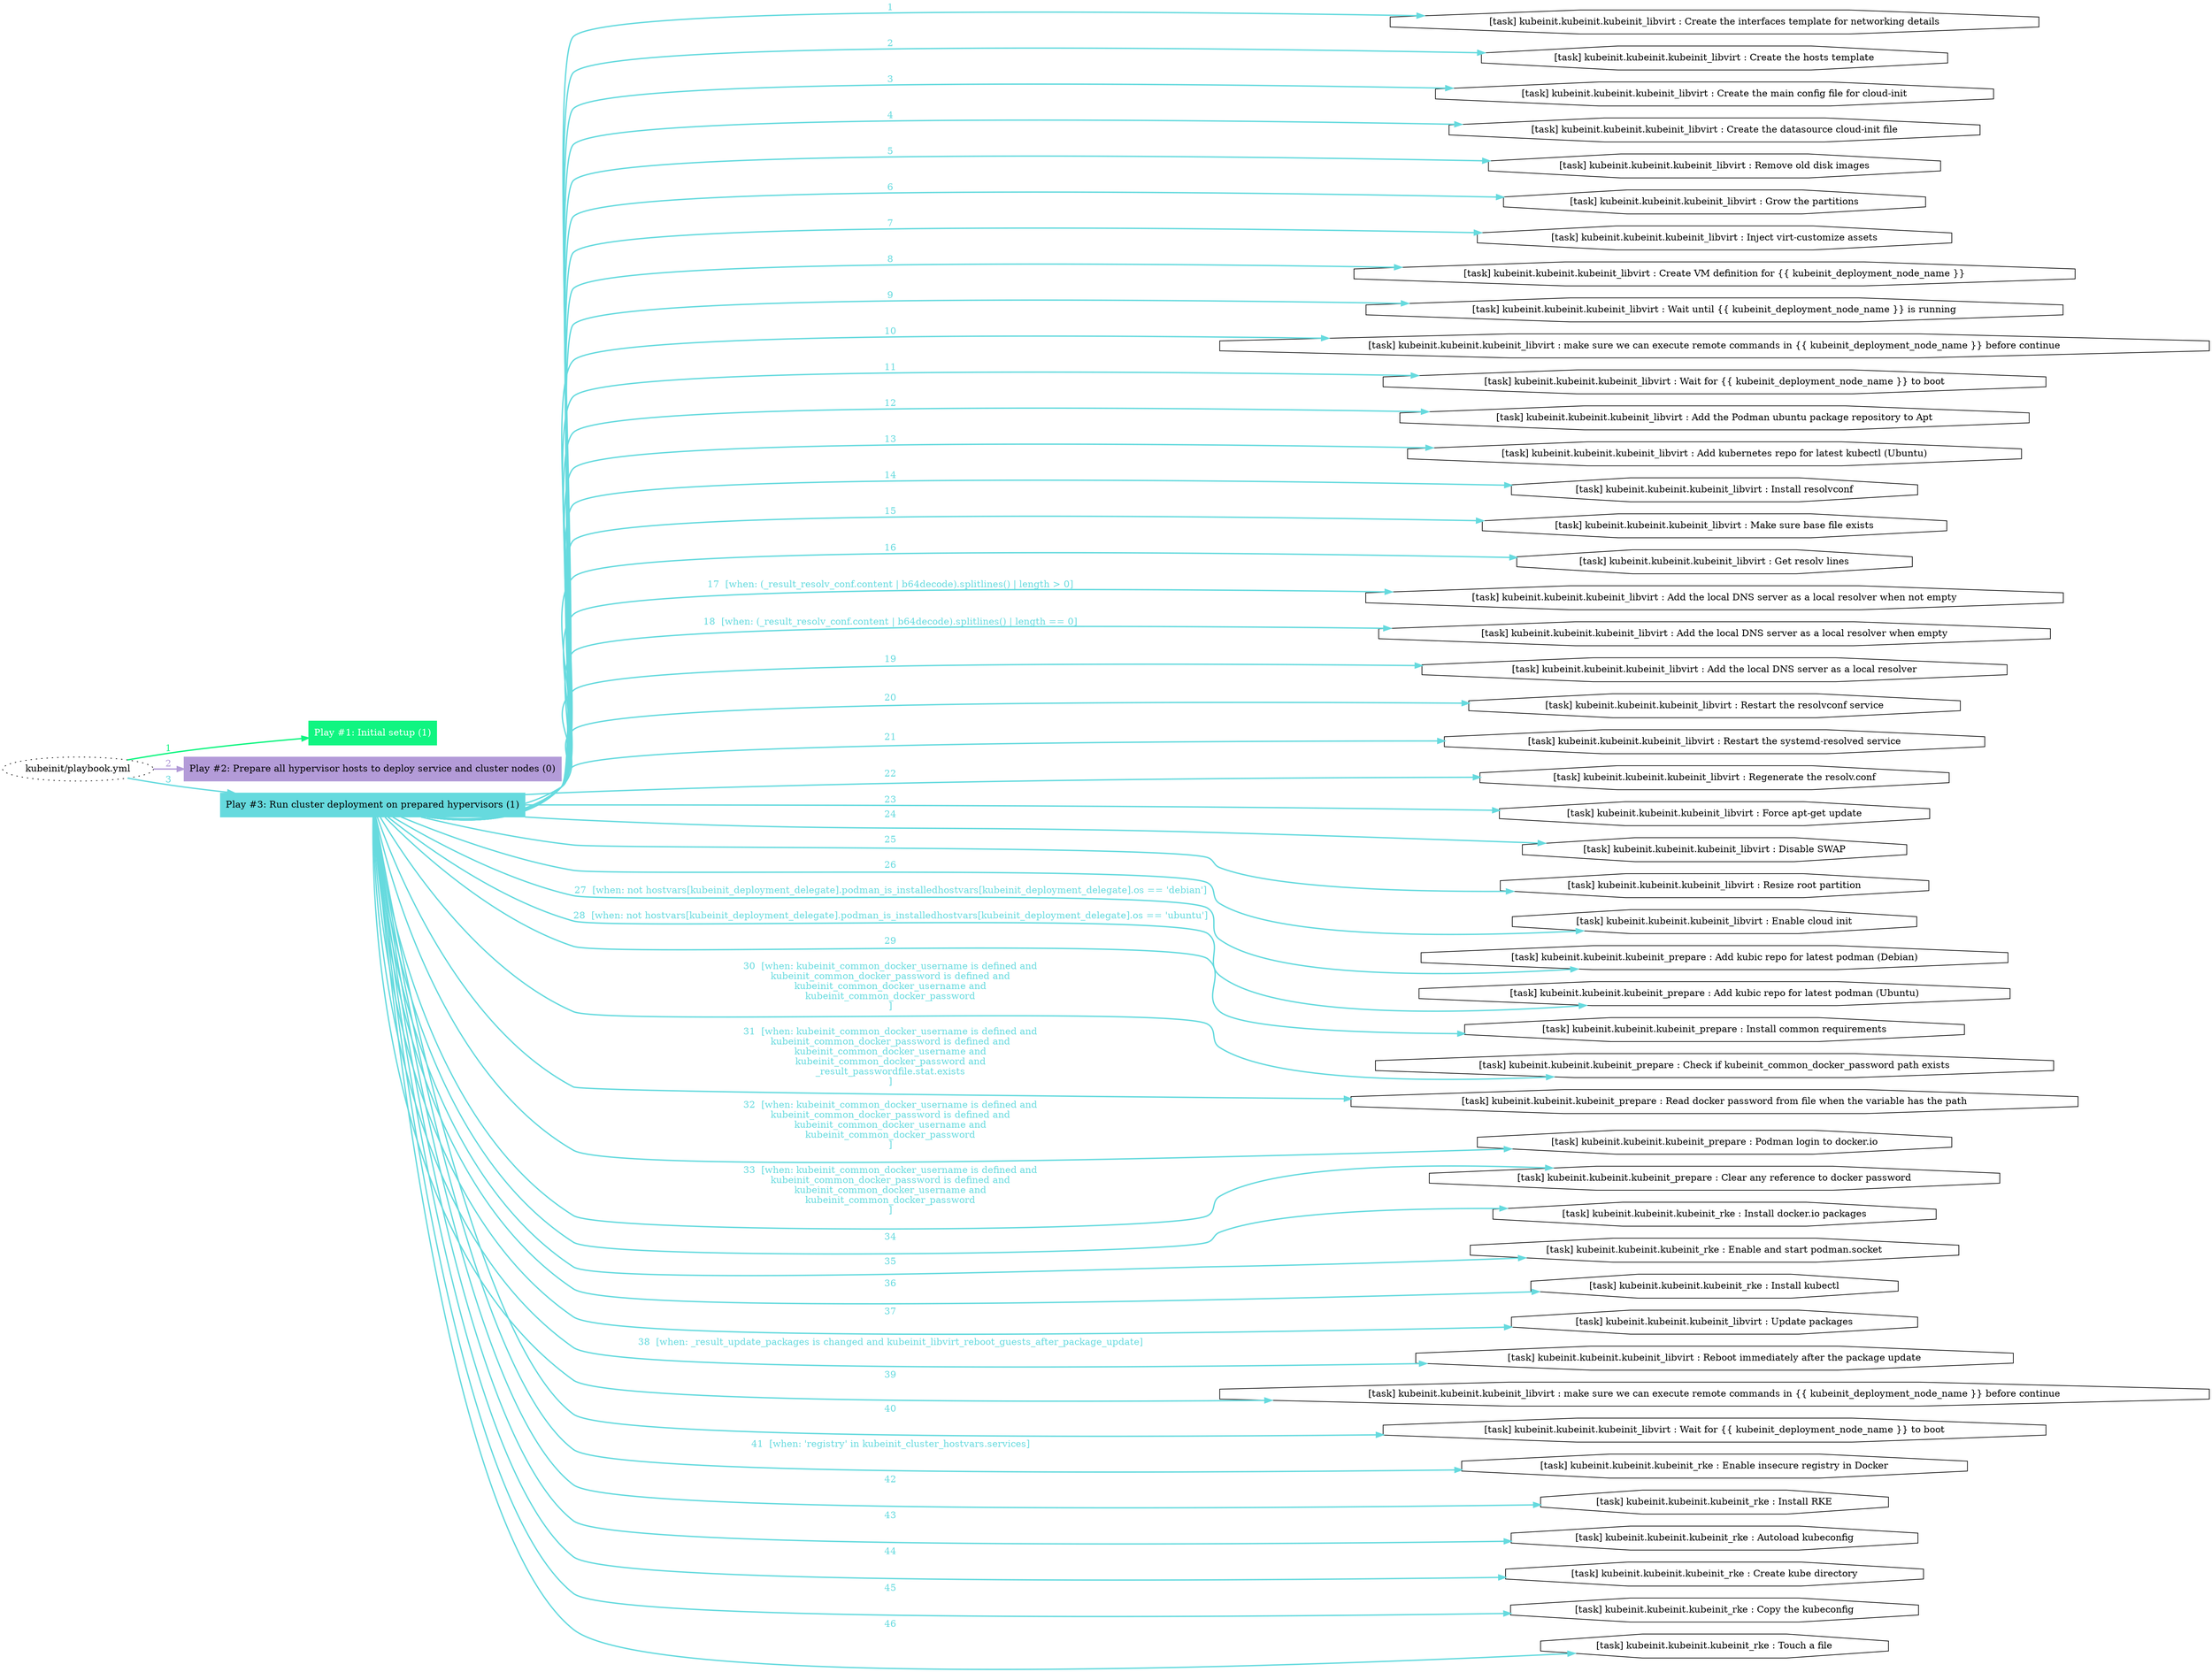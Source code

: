 digraph "kubeinit/playbook.yml "{
	graph [concentrate=true ordering=in rankdir=LR ratio=fill]
	edge [esep=5 sep=10]
	"kubeinit/playbook.yml" [id=root_node style=dotted]
	subgraph "Play #1: Initial setup (1) "{
		"Play #1: Initial setup (1)" [color="#10f581" fontcolor="#ffffff" id="play_9c6efe82-c031-4bad-a8a7-68c1a5b40801" shape=box style=filled tooltip=localhost]
		"kubeinit/playbook.yml" -> "Play #1: Initial setup (1)" [label=1 color="#10f581" fontcolor="#10f581" id="edge_b7a277bb-59fa-42ab-970e-375e03dc6de6" style=bold]
	}
	subgraph "Play #2: Prepare all hypervisor hosts to deploy service and cluster nodes (0) "{
		"Play #2: Prepare all hypervisor hosts to deploy service and cluster nodes (0)" [color="#b39bd8" fontcolor="#000000" id="play_60c61f41-f761-471c-a2e9-2086e8cf6074" shape=box style=filled tooltip=""]
		"kubeinit/playbook.yml" -> "Play #2: Prepare all hypervisor hosts to deploy service and cluster nodes (0)" [label=2 color="#b39bd8" fontcolor="#b39bd8" id="edge_e0eefa1f-c045-49a3-9ff0-ef277de2d8d4" style=bold]
	}
	subgraph "Play #3: Run cluster deployment on prepared hypervisors (1) "{
		"Play #3: Run cluster deployment on prepared hypervisors (1)" [color="#66dade" fontcolor="#000000" id="play_7db3a91e-e2d4-4949-a597-4eaca8ed5a68" shape=box style=filled tooltip=localhost]
		"kubeinit/playbook.yml" -> "Play #3: Run cluster deployment on prepared hypervisors (1)" [label=3 color="#66dade" fontcolor="#66dade" id="edge_1c03d830-e36b-4144-8e20-7717ef6bdfb0" style=bold]
		"task_7ceb011d-1c46-44c7-a258-001202cbc8e6" [label="[task] kubeinit.kubeinit.kubeinit_libvirt : Create the interfaces template for networking details" id="task_7ceb011d-1c46-44c7-a258-001202cbc8e6" shape=octagon tooltip="[task] kubeinit.kubeinit.kubeinit_libvirt : Create the interfaces template for networking details"]
		"Play #3: Run cluster deployment on prepared hypervisors (1)" -> "task_7ceb011d-1c46-44c7-a258-001202cbc8e6" [label=1 color="#66dade" fontcolor="#66dade" id="edge_a04d3266-b635-40a6-9f56-f9f5dc9b543f" style=bold]
		"task_6a564477-0f7b-4a0f-881a-a8e7d9c7ee39" [label="[task] kubeinit.kubeinit.kubeinit_libvirt : Create the hosts template" id="task_6a564477-0f7b-4a0f-881a-a8e7d9c7ee39" shape=octagon tooltip="[task] kubeinit.kubeinit.kubeinit_libvirt : Create the hosts template"]
		"Play #3: Run cluster deployment on prepared hypervisors (1)" -> "task_6a564477-0f7b-4a0f-881a-a8e7d9c7ee39" [label=2 color="#66dade" fontcolor="#66dade" id="edge_1118e67e-5bb1-483e-bd6b-e9e905ce6594" style=bold]
		"task_dba34a69-951b-45b7-a86b-24804f2e0b44" [label="[task] kubeinit.kubeinit.kubeinit_libvirt : Create the main config file for cloud-init" id="task_dba34a69-951b-45b7-a86b-24804f2e0b44" shape=octagon tooltip="[task] kubeinit.kubeinit.kubeinit_libvirt : Create the main config file for cloud-init"]
		"Play #3: Run cluster deployment on prepared hypervisors (1)" -> "task_dba34a69-951b-45b7-a86b-24804f2e0b44" [label=3 color="#66dade" fontcolor="#66dade" id="edge_415bc4c7-77de-45f3-bfa4-639050b24524" style=bold]
		"task_654bba9e-4f02-4f8c-9323-a096f6e8730e" [label="[task] kubeinit.kubeinit.kubeinit_libvirt : Create the datasource cloud-init file" id="task_654bba9e-4f02-4f8c-9323-a096f6e8730e" shape=octagon tooltip="[task] kubeinit.kubeinit.kubeinit_libvirt : Create the datasource cloud-init file"]
		"Play #3: Run cluster deployment on prepared hypervisors (1)" -> "task_654bba9e-4f02-4f8c-9323-a096f6e8730e" [label=4 color="#66dade" fontcolor="#66dade" id="edge_cc98a8d4-0316-406c-bf08-167f0c0f5bce" style=bold]
		"task_7fcffb49-afb3-4ace-bf49-04d5bea9f13e" [label="[task] kubeinit.kubeinit.kubeinit_libvirt : Remove old disk images" id="task_7fcffb49-afb3-4ace-bf49-04d5bea9f13e" shape=octagon tooltip="[task] kubeinit.kubeinit.kubeinit_libvirt : Remove old disk images"]
		"Play #3: Run cluster deployment on prepared hypervisors (1)" -> "task_7fcffb49-afb3-4ace-bf49-04d5bea9f13e" [label=5 color="#66dade" fontcolor="#66dade" id="edge_e3cc7dce-701c-4074-9756-186d5d55eed9" style=bold]
		"task_a3bf54b5-5530-4a34-8e86-e2335da0ef2c" [label="[task] kubeinit.kubeinit.kubeinit_libvirt : Grow the partitions" id="task_a3bf54b5-5530-4a34-8e86-e2335da0ef2c" shape=octagon tooltip="[task] kubeinit.kubeinit.kubeinit_libvirt : Grow the partitions"]
		"Play #3: Run cluster deployment on prepared hypervisors (1)" -> "task_a3bf54b5-5530-4a34-8e86-e2335da0ef2c" [label=6 color="#66dade" fontcolor="#66dade" id="edge_171c9225-ece0-45e0-8abf-1b32af41dfed" style=bold]
		"task_da790d28-7a54-4bc4-9438-a0d671520809" [label="[task] kubeinit.kubeinit.kubeinit_libvirt : Inject virt-customize assets" id="task_da790d28-7a54-4bc4-9438-a0d671520809" shape=octagon tooltip="[task] kubeinit.kubeinit.kubeinit_libvirt : Inject virt-customize assets"]
		"Play #3: Run cluster deployment on prepared hypervisors (1)" -> "task_da790d28-7a54-4bc4-9438-a0d671520809" [label=7 color="#66dade" fontcolor="#66dade" id="edge_d69c32a9-9b6d-4e46-87ce-9455871e0c0c" style=bold]
		"task_9f0c6baa-7444-4e8d-838f-e51a6027fa24" [label="[task] kubeinit.kubeinit.kubeinit_libvirt : Create VM definition for {{ kubeinit_deployment_node_name }}" id="task_9f0c6baa-7444-4e8d-838f-e51a6027fa24" shape=octagon tooltip="[task] kubeinit.kubeinit.kubeinit_libvirt : Create VM definition for {{ kubeinit_deployment_node_name }}"]
		"Play #3: Run cluster deployment on prepared hypervisors (1)" -> "task_9f0c6baa-7444-4e8d-838f-e51a6027fa24" [label=8 color="#66dade" fontcolor="#66dade" id="edge_158c8c71-abdf-4f18-83e8-ab704a959a9f" style=bold]
		"task_e0a07e35-9932-4c10-bb88-82236d6bf1f4" [label="[task] kubeinit.kubeinit.kubeinit_libvirt : Wait until {{ kubeinit_deployment_node_name }} is running" id="task_e0a07e35-9932-4c10-bb88-82236d6bf1f4" shape=octagon tooltip="[task] kubeinit.kubeinit.kubeinit_libvirt : Wait until {{ kubeinit_deployment_node_name }} is running"]
		"Play #3: Run cluster deployment on prepared hypervisors (1)" -> "task_e0a07e35-9932-4c10-bb88-82236d6bf1f4" [label=9 color="#66dade" fontcolor="#66dade" id="edge_f2b41c35-b227-4b48-a3a9-04e28a7474f8" style=bold]
		"task_8e7fc165-133f-4119-88a5-7a9f96b66a1e" [label="[task] kubeinit.kubeinit.kubeinit_libvirt : make sure we can execute remote commands in {{ kubeinit_deployment_node_name }} before continue" id="task_8e7fc165-133f-4119-88a5-7a9f96b66a1e" shape=octagon tooltip="[task] kubeinit.kubeinit.kubeinit_libvirt : make sure we can execute remote commands in {{ kubeinit_deployment_node_name }} before continue"]
		"Play #3: Run cluster deployment on prepared hypervisors (1)" -> "task_8e7fc165-133f-4119-88a5-7a9f96b66a1e" [label=10 color="#66dade" fontcolor="#66dade" id="edge_f37c8046-1800-4e64-b3f4-ce02908c420f" style=bold]
		"task_5eff2433-6ca2-48e8-890a-bb173b30ed76" [label="[task] kubeinit.kubeinit.kubeinit_libvirt : Wait for {{ kubeinit_deployment_node_name }} to boot" id="task_5eff2433-6ca2-48e8-890a-bb173b30ed76" shape=octagon tooltip="[task] kubeinit.kubeinit.kubeinit_libvirt : Wait for {{ kubeinit_deployment_node_name }} to boot"]
		"Play #3: Run cluster deployment on prepared hypervisors (1)" -> "task_5eff2433-6ca2-48e8-890a-bb173b30ed76" [label=11 color="#66dade" fontcolor="#66dade" id="edge_7656b1e8-aa2f-4728-8a21-2a2bd4849986" style=bold]
		"task_0a84bba8-84dc-426c-b796-65befa892a47" [label="[task] kubeinit.kubeinit.kubeinit_libvirt : Add the Podman ubuntu package repository to Apt" id="task_0a84bba8-84dc-426c-b796-65befa892a47" shape=octagon tooltip="[task] kubeinit.kubeinit.kubeinit_libvirt : Add the Podman ubuntu package repository to Apt"]
		"Play #3: Run cluster deployment on prepared hypervisors (1)" -> "task_0a84bba8-84dc-426c-b796-65befa892a47" [label=12 color="#66dade" fontcolor="#66dade" id="edge_2c688495-88c0-4f9b-b9cc-f9850b47fcc8" style=bold]
		"task_318ada18-08a6-4e01-9e36-a8b6c61f1eef" [label="[task] kubeinit.kubeinit.kubeinit_libvirt : Add kubernetes repo for latest kubectl (Ubuntu)" id="task_318ada18-08a6-4e01-9e36-a8b6c61f1eef" shape=octagon tooltip="[task] kubeinit.kubeinit.kubeinit_libvirt : Add kubernetes repo for latest kubectl (Ubuntu)"]
		"Play #3: Run cluster deployment on prepared hypervisors (1)" -> "task_318ada18-08a6-4e01-9e36-a8b6c61f1eef" [label=13 color="#66dade" fontcolor="#66dade" id="edge_27759d67-469f-40fb-8ace-6baa9242eea1" style=bold]
		"task_54ccd38b-b52b-4a54-883d-624f0e83f3b4" [label="[task] kubeinit.kubeinit.kubeinit_libvirt : Install resolvconf" id="task_54ccd38b-b52b-4a54-883d-624f0e83f3b4" shape=octagon tooltip="[task] kubeinit.kubeinit.kubeinit_libvirt : Install resolvconf"]
		"Play #3: Run cluster deployment on prepared hypervisors (1)" -> "task_54ccd38b-b52b-4a54-883d-624f0e83f3b4" [label=14 color="#66dade" fontcolor="#66dade" id="edge_e17f4f3d-28f5-4ac3-ab19-6f45115b9171" style=bold]
		"task_56e041e4-dfe9-45e1-8194-428d9ed1c169" [label="[task] kubeinit.kubeinit.kubeinit_libvirt : Make sure base file exists" id="task_56e041e4-dfe9-45e1-8194-428d9ed1c169" shape=octagon tooltip="[task] kubeinit.kubeinit.kubeinit_libvirt : Make sure base file exists"]
		"Play #3: Run cluster deployment on prepared hypervisors (1)" -> "task_56e041e4-dfe9-45e1-8194-428d9ed1c169" [label=15 color="#66dade" fontcolor="#66dade" id="edge_838da966-c10e-4f45-b6c9-854913b10226" style=bold]
		"task_9e6a213c-50cd-47de-bdda-def596168418" [label="[task] kubeinit.kubeinit.kubeinit_libvirt : Get resolv lines" id="task_9e6a213c-50cd-47de-bdda-def596168418" shape=octagon tooltip="[task] kubeinit.kubeinit.kubeinit_libvirt : Get resolv lines"]
		"Play #3: Run cluster deployment on prepared hypervisors (1)" -> "task_9e6a213c-50cd-47de-bdda-def596168418" [label=16 color="#66dade" fontcolor="#66dade" id="edge_e2e7c203-106f-4b18-8bbc-60c8d3e0ed5f" style=bold]
		"task_eb5d22ab-811f-415e-a7c0-8c6a7179c889" [label="[task] kubeinit.kubeinit.kubeinit_libvirt : Add the local DNS server as a local resolver when not empty" id="task_eb5d22ab-811f-415e-a7c0-8c6a7179c889" shape=octagon tooltip="[task] kubeinit.kubeinit.kubeinit_libvirt : Add the local DNS server as a local resolver when not empty"]
		"Play #3: Run cluster deployment on prepared hypervisors (1)" -> "task_eb5d22ab-811f-415e-a7c0-8c6a7179c889" [label="17  [when: (_result_resolv_conf.content | b64decode).splitlines() | length > 0]" color="#66dade" fontcolor="#66dade" id="edge_15949532-5b9a-4e00-821b-a3e4caeaa3e1" style=bold]
		"task_cab173d6-57c5-46ba-ac80-3f99a52a6a89" [label="[task] kubeinit.kubeinit.kubeinit_libvirt : Add the local DNS server as a local resolver when empty" id="task_cab173d6-57c5-46ba-ac80-3f99a52a6a89" shape=octagon tooltip="[task] kubeinit.kubeinit.kubeinit_libvirt : Add the local DNS server as a local resolver when empty"]
		"Play #3: Run cluster deployment on prepared hypervisors (1)" -> "task_cab173d6-57c5-46ba-ac80-3f99a52a6a89" [label="18  [when: (_result_resolv_conf.content | b64decode).splitlines() | length == 0]" color="#66dade" fontcolor="#66dade" id="edge_acf2acc4-bb59-4b34-b4f4-cd9e0cae6e49" style=bold]
		"task_0906627b-5215-4b61-a4a9-1d41ef10d265" [label="[task] kubeinit.kubeinit.kubeinit_libvirt : Add the local DNS server as a local resolver" id="task_0906627b-5215-4b61-a4a9-1d41ef10d265" shape=octagon tooltip="[task] kubeinit.kubeinit.kubeinit_libvirt : Add the local DNS server as a local resolver"]
		"Play #3: Run cluster deployment on prepared hypervisors (1)" -> "task_0906627b-5215-4b61-a4a9-1d41ef10d265" [label=19 color="#66dade" fontcolor="#66dade" id="edge_42a849c9-c5d2-423a-add1-702bc57bcf8c" style=bold]
		"task_a0fa9715-3bd0-42bb-b761-f3131a963984" [label="[task] kubeinit.kubeinit.kubeinit_libvirt : Restart the resolvconf service" id="task_a0fa9715-3bd0-42bb-b761-f3131a963984" shape=octagon tooltip="[task] kubeinit.kubeinit.kubeinit_libvirt : Restart the resolvconf service"]
		"Play #3: Run cluster deployment on prepared hypervisors (1)" -> "task_a0fa9715-3bd0-42bb-b761-f3131a963984" [label=20 color="#66dade" fontcolor="#66dade" id="edge_89ccace6-2ceb-40fb-8918-fbabf433fd7f" style=bold]
		"task_908508d0-146c-40a9-afa7-e8e6f5193900" [label="[task] kubeinit.kubeinit.kubeinit_libvirt : Restart the systemd-resolved service" id="task_908508d0-146c-40a9-afa7-e8e6f5193900" shape=octagon tooltip="[task] kubeinit.kubeinit.kubeinit_libvirt : Restart the systemd-resolved service"]
		"Play #3: Run cluster deployment on prepared hypervisors (1)" -> "task_908508d0-146c-40a9-afa7-e8e6f5193900" [label=21 color="#66dade" fontcolor="#66dade" id="edge_e84841ae-c3d2-4b6d-9e0e-6573f4a4e38f" style=bold]
		"task_103ebcab-debf-47cf-8000-24d885ffd1c8" [label="[task] kubeinit.kubeinit.kubeinit_libvirt : Regenerate the resolv.conf" id="task_103ebcab-debf-47cf-8000-24d885ffd1c8" shape=octagon tooltip="[task] kubeinit.kubeinit.kubeinit_libvirt : Regenerate the resolv.conf"]
		"Play #3: Run cluster deployment on prepared hypervisors (1)" -> "task_103ebcab-debf-47cf-8000-24d885ffd1c8" [label=22 color="#66dade" fontcolor="#66dade" id="edge_6527ad75-334b-478a-ba03-acc4063c497a" style=bold]
		"task_a059e38b-f85f-4c9b-91af-6afc71356cbb" [label="[task] kubeinit.kubeinit.kubeinit_libvirt : Force apt-get update" id="task_a059e38b-f85f-4c9b-91af-6afc71356cbb" shape=octagon tooltip="[task] kubeinit.kubeinit.kubeinit_libvirt : Force apt-get update"]
		"Play #3: Run cluster deployment on prepared hypervisors (1)" -> "task_a059e38b-f85f-4c9b-91af-6afc71356cbb" [label=23 color="#66dade" fontcolor="#66dade" id="edge_71eab2bc-c2ba-474d-838d-a9f8b46e5ac1" style=bold]
		"task_219da1d7-a8a7-4dfa-be4e-94dfc3d1194f" [label="[task] kubeinit.kubeinit.kubeinit_libvirt : Disable SWAP" id="task_219da1d7-a8a7-4dfa-be4e-94dfc3d1194f" shape=octagon tooltip="[task] kubeinit.kubeinit.kubeinit_libvirt : Disable SWAP"]
		"Play #3: Run cluster deployment on prepared hypervisors (1)" -> "task_219da1d7-a8a7-4dfa-be4e-94dfc3d1194f" [label=24 color="#66dade" fontcolor="#66dade" id="edge_09590021-9855-41b0-9094-e5260160e9c7" style=bold]
		"task_8d7a0082-8688-4c1b-b0f2-17409144e533" [label="[task] kubeinit.kubeinit.kubeinit_libvirt : Resize root partition" id="task_8d7a0082-8688-4c1b-b0f2-17409144e533" shape=octagon tooltip="[task] kubeinit.kubeinit.kubeinit_libvirt : Resize root partition"]
		"Play #3: Run cluster deployment on prepared hypervisors (1)" -> "task_8d7a0082-8688-4c1b-b0f2-17409144e533" [label=25 color="#66dade" fontcolor="#66dade" id="edge_73a289ca-40d4-4c53-81fe-80ae8f495331" style=bold]
		"task_bfacd9f0-b8af-4b4e-8f2a-24d826fe5502" [label="[task] kubeinit.kubeinit.kubeinit_libvirt : Enable cloud init" id="task_bfacd9f0-b8af-4b4e-8f2a-24d826fe5502" shape=octagon tooltip="[task] kubeinit.kubeinit.kubeinit_libvirt : Enable cloud init"]
		"Play #3: Run cluster deployment on prepared hypervisors (1)" -> "task_bfacd9f0-b8af-4b4e-8f2a-24d826fe5502" [label=26 color="#66dade" fontcolor="#66dade" id="edge_717fb837-c835-4278-9c22-92e8f2a36f23" style=bold]
		"task_3c471b0a-72e5-45bc-97ac-576a02e4aa6d" [label="[task] kubeinit.kubeinit.kubeinit_prepare : Add kubic repo for latest podman (Debian)" id="task_3c471b0a-72e5-45bc-97ac-576a02e4aa6d" shape=octagon tooltip="[task] kubeinit.kubeinit.kubeinit_prepare : Add kubic repo for latest podman (Debian)"]
		"Play #3: Run cluster deployment on prepared hypervisors (1)" -> "task_3c471b0a-72e5-45bc-97ac-576a02e4aa6d" [label="27  [when: not hostvars[kubeinit_deployment_delegate].podman_is_installedhostvars[kubeinit_deployment_delegate].os == 'debian']" color="#66dade" fontcolor="#66dade" id="edge_bf045560-8180-4bae-92e2-101324864f9d" style=bold]
		"task_e3dce2d9-6efd-4755-9fdd-1613e05e9363" [label="[task] kubeinit.kubeinit.kubeinit_prepare : Add kubic repo for latest podman (Ubuntu)" id="task_e3dce2d9-6efd-4755-9fdd-1613e05e9363" shape=octagon tooltip="[task] kubeinit.kubeinit.kubeinit_prepare : Add kubic repo for latest podman (Ubuntu)"]
		"Play #3: Run cluster deployment on prepared hypervisors (1)" -> "task_e3dce2d9-6efd-4755-9fdd-1613e05e9363" [label="28  [when: not hostvars[kubeinit_deployment_delegate].podman_is_installedhostvars[kubeinit_deployment_delegate].os == 'ubuntu']" color="#66dade" fontcolor="#66dade" id="edge_aa769ec7-5c16-4d16-9c5c-b2e27f9c4dc4" style=bold]
		"task_edded4ad-fa21-4cf7-8683-271c935347ec" [label="[task] kubeinit.kubeinit.kubeinit_prepare : Install common requirements" id="task_edded4ad-fa21-4cf7-8683-271c935347ec" shape=octagon tooltip="[task] kubeinit.kubeinit.kubeinit_prepare : Install common requirements"]
		"Play #3: Run cluster deployment on prepared hypervisors (1)" -> "task_edded4ad-fa21-4cf7-8683-271c935347ec" [label=29 color="#66dade" fontcolor="#66dade" id="edge_6b4cd32c-ee9c-4191-b85c-2d50827030b2" style=bold]
		"task_a7891564-f686-437a-a243-534a82f3e15a" [label="[task] kubeinit.kubeinit.kubeinit_prepare : Check if kubeinit_common_docker_password path exists" id="task_a7891564-f686-437a-a243-534a82f3e15a" shape=octagon tooltip="[task] kubeinit.kubeinit.kubeinit_prepare : Check if kubeinit_common_docker_password path exists"]
		"Play #3: Run cluster deployment on prepared hypervisors (1)" -> "task_a7891564-f686-437a-a243-534a82f3e15a" [label="30  [when: kubeinit_common_docker_username is defined and
kubeinit_common_docker_password is defined and
kubeinit_common_docker_username and
kubeinit_common_docker_password
]" color="#66dade" fontcolor="#66dade" id="edge_9f04a3b5-3eaa-4825-bded-4b54a4f1fe0c" style=bold]
		"task_0f7db09b-2ff9-45eb-8db6-f330517cbcfe" [label="[task] kubeinit.kubeinit.kubeinit_prepare : Read docker password from file when the variable has the path" id="task_0f7db09b-2ff9-45eb-8db6-f330517cbcfe" shape=octagon tooltip="[task] kubeinit.kubeinit.kubeinit_prepare : Read docker password from file when the variable has the path"]
		"Play #3: Run cluster deployment on prepared hypervisors (1)" -> "task_0f7db09b-2ff9-45eb-8db6-f330517cbcfe" [label="31  [when: kubeinit_common_docker_username is defined and
kubeinit_common_docker_password is defined and
kubeinit_common_docker_username and
kubeinit_common_docker_password and
_result_passwordfile.stat.exists
]" color="#66dade" fontcolor="#66dade" id="edge_870f3a8c-f257-4b50-8381-913b0cc772b6" style=bold]
		"task_97d5fcd7-dbc0-4e75-b840-f98a78cbb921" [label="[task] kubeinit.kubeinit.kubeinit_prepare : Podman login to docker.io" id="task_97d5fcd7-dbc0-4e75-b840-f98a78cbb921" shape=octagon tooltip="[task] kubeinit.kubeinit.kubeinit_prepare : Podman login to docker.io"]
		"Play #3: Run cluster deployment on prepared hypervisors (1)" -> "task_97d5fcd7-dbc0-4e75-b840-f98a78cbb921" [label="32  [when: kubeinit_common_docker_username is defined and
kubeinit_common_docker_password is defined and
kubeinit_common_docker_username and
kubeinit_common_docker_password
]" color="#66dade" fontcolor="#66dade" id="edge_d9873e26-0ae8-401b-a213-963eafb2d52c" style=bold]
		"task_abbcbc1e-8753-4a07-a708-e402154aea97" [label="[task] kubeinit.kubeinit.kubeinit_prepare : Clear any reference to docker password" id="task_abbcbc1e-8753-4a07-a708-e402154aea97" shape=octagon tooltip="[task] kubeinit.kubeinit.kubeinit_prepare : Clear any reference to docker password"]
		"Play #3: Run cluster deployment on prepared hypervisors (1)" -> "task_abbcbc1e-8753-4a07-a708-e402154aea97" [label="33  [when: kubeinit_common_docker_username is defined and
kubeinit_common_docker_password is defined and
kubeinit_common_docker_username and
kubeinit_common_docker_password
]" color="#66dade" fontcolor="#66dade" id="edge_d0e6ab78-0181-4c0a-b675-5099fd133e64" style=bold]
		"task_54e526b8-6be7-4d0d-92ef-6803f9f1745d" [label="[task] kubeinit.kubeinit.kubeinit_rke : Install docker.io packages" id="task_54e526b8-6be7-4d0d-92ef-6803f9f1745d" shape=octagon tooltip="[task] kubeinit.kubeinit.kubeinit_rke : Install docker.io packages"]
		"Play #3: Run cluster deployment on prepared hypervisors (1)" -> "task_54e526b8-6be7-4d0d-92ef-6803f9f1745d" [label=34 color="#66dade" fontcolor="#66dade" id="edge_abb08a42-4fc1-4bb1-85dc-f4fcf93f532f" style=bold]
		"task_3f6eb6f6-ff9b-4385-b3c0-320ba84767c0" [label="[task] kubeinit.kubeinit.kubeinit_rke : Enable and start podman.socket" id="task_3f6eb6f6-ff9b-4385-b3c0-320ba84767c0" shape=octagon tooltip="[task] kubeinit.kubeinit.kubeinit_rke : Enable and start podman.socket"]
		"Play #3: Run cluster deployment on prepared hypervisors (1)" -> "task_3f6eb6f6-ff9b-4385-b3c0-320ba84767c0" [label=35 color="#66dade" fontcolor="#66dade" id="edge_1da4eca5-9532-4dd7-b24e-4819d33da104" style=bold]
		"task_dbb6b22e-e4ed-4bbf-acf4-57a4cb76c1da" [label="[task] kubeinit.kubeinit.kubeinit_rke : Install kubectl" id="task_dbb6b22e-e4ed-4bbf-acf4-57a4cb76c1da" shape=octagon tooltip="[task] kubeinit.kubeinit.kubeinit_rke : Install kubectl"]
		"Play #3: Run cluster deployment on prepared hypervisors (1)" -> "task_dbb6b22e-e4ed-4bbf-acf4-57a4cb76c1da" [label=36 color="#66dade" fontcolor="#66dade" id="edge_d2deb9bd-017a-4209-8bc8-9dbe41d519b5" style=bold]
		"task_6c64773e-f8fa-4f38-88e4-ff74bd1fc5df" [label="[task] kubeinit.kubeinit.kubeinit_libvirt : Update packages" id="task_6c64773e-f8fa-4f38-88e4-ff74bd1fc5df" shape=octagon tooltip="[task] kubeinit.kubeinit.kubeinit_libvirt : Update packages"]
		"Play #3: Run cluster deployment on prepared hypervisors (1)" -> "task_6c64773e-f8fa-4f38-88e4-ff74bd1fc5df" [label=37 color="#66dade" fontcolor="#66dade" id="edge_9c228c30-f97b-4b73-8982-17045c4c4a59" style=bold]
		"task_092031f3-ff2c-4b4b-9a77-6c01c337d260" [label="[task] kubeinit.kubeinit.kubeinit_libvirt : Reboot immediately after the package update" id="task_092031f3-ff2c-4b4b-9a77-6c01c337d260" shape=octagon tooltip="[task] kubeinit.kubeinit.kubeinit_libvirt : Reboot immediately after the package update"]
		"Play #3: Run cluster deployment on prepared hypervisors (1)" -> "task_092031f3-ff2c-4b4b-9a77-6c01c337d260" [label="38  [when: _result_update_packages is changed and kubeinit_libvirt_reboot_guests_after_package_update]" color="#66dade" fontcolor="#66dade" id="edge_7e3d831a-a8c6-494d-a0f0-01cd69c017fe" style=bold]
		"task_0f1eb866-ec03-4647-86c7-c94a8c90407f" [label="[task] kubeinit.kubeinit.kubeinit_libvirt : make sure we can execute remote commands in {{ kubeinit_deployment_node_name }} before continue" id="task_0f1eb866-ec03-4647-86c7-c94a8c90407f" shape=octagon tooltip="[task] kubeinit.kubeinit.kubeinit_libvirt : make sure we can execute remote commands in {{ kubeinit_deployment_node_name }} before continue"]
		"Play #3: Run cluster deployment on prepared hypervisors (1)" -> "task_0f1eb866-ec03-4647-86c7-c94a8c90407f" [label=39 color="#66dade" fontcolor="#66dade" id="edge_53f4f2d4-305d-4059-8fcc-c91a5a49b566" style=bold]
		"task_303a42ed-0b3d-4ee1-8fe3-607027725355" [label="[task] kubeinit.kubeinit.kubeinit_libvirt : Wait for {{ kubeinit_deployment_node_name }} to boot" id="task_303a42ed-0b3d-4ee1-8fe3-607027725355" shape=octagon tooltip="[task] kubeinit.kubeinit.kubeinit_libvirt : Wait for {{ kubeinit_deployment_node_name }} to boot"]
		"Play #3: Run cluster deployment on prepared hypervisors (1)" -> "task_303a42ed-0b3d-4ee1-8fe3-607027725355" [label=40 color="#66dade" fontcolor="#66dade" id="edge_83b559e2-15d3-4fb8-ac88-a1314251af22" style=bold]
		"task_e33d78ae-5715-4112-a83d-4f21ffb85b0b" [label="[task] kubeinit.kubeinit.kubeinit_rke : Enable insecure registry in Docker" id="task_e33d78ae-5715-4112-a83d-4f21ffb85b0b" shape=octagon tooltip="[task] kubeinit.kubeinit.kubeinit_rke : Enable insecure registry in Docker"]
		"Play #3: Run cluster deployment on prepared hypervisors (1)" -> "task_e33d78ae-5715-4112-a83d-4f21ffb85b0b" [label="41  [when: 'registry' in kubeinit_cluster_hostvars.services]" color="#66dade" fontcolor="#66dade" id="edge_28cd7f52-ed79-4322-86e0-580caede5d7e" style=bold]
		"task_96ec6758-1545-4b93-9047-cbe211058467" [label="[task] kubeinit.kubeinit.kubeinit_rke : Install RKE" id="task_96ec6758-1545-4b93-9047-cbe211058467" shape=octagon tooltip="[task] kubeinit.kubeinit.kubeinit_rke : Install RKE"]
		"Play #3: Run cluster deployment on prepared hypervisors (1)" -> "task_96ec6758-1545-4b93-9047-cbe211058467" [label=42 color="#66dade" fontcolor="#66dade" id="edge_1dca7c36-5da0-48d4-9010-ee4c4db40a66" style=bold]
		"task_858e4025-5d66-47c1-a0a5-19645c121298" [label="[task] kubeinit.kubeinit.kubeinit_rke : Autoload kubeconfig" id="task_858e4025-5d66-47c1-a0a5-19645c121298" shape=octagon tooltip="[task] kubeinit.kubeinit.kubeinit_rke : Autoload kubeconfig"]
		"Play #3: Run cluster deployment on prepared hypervisors (1)" -> "task_858e4025-5d66-47c1-a0a5-19645c121298" [label=43 color="#66dade" fontcolor="#66dade" id="edge_1bc1f8c0-9254-44d8-b2b3-d4d0bb01ccff" style=bold]
		"task_b2bd417f-0285-463e-926b-eb2f13642e71" [label="[task] kubeinit.kubeinit.kubeinit_rke : Create kube directory" id="task_b2bd417f-0285-463e-926b-eb2f13642e71" shape=octagon tooltip="[task] kubeinit.kubeinit.kubeinit_rke : Create kube directory"]
		"Play #3: Run cluster deployment on prepared hypervisors (1)" -> "task_b2bd417f-0285-463e-926b-eb2f13642e71" [label=44 color="#66dade" fontcolor="#66dade" id="edge_fcdd8bee-43b7-4877-92d5-823caa271626" style=bold]
		"task_5b5cd040-d7b0-48d3-8f67-c0632aac5e00" [label="[task] kubeinit.kubeinit.kubeinit_rke : Copy the kubeconfig" id="task_5b5cd040-d7b0-48d3-8f67-c0632aac5e00" shape=octagon tooltip="[task] kubeinit.kubeinit.kubeinit_rke : Copy the kubeconfig"]
		"Play #3: Run cluster deployment on prepared hypervisors (1)" -> "task_5b5cd040-d7b0-48d3-8f67-c0632aac5e00" [label=45 color="#66dade" fontcolor="#66dade" id="edge_baad7643-dfe9-4cc6-915c-0528bbfed217" style=bold]
		"task_10fb4b8c-1704-472f-8c0b-5f1c6fe90303" [label="[task] kubeinit.kubeinit.kubeinit_rke : Touch a file" id="task_10fb4b8c-1704-472f-8c0b-5f1c6fe90303" shape=octagon tooltip="[task] kubeinit.kubeinit.kubeinit_rke : Touch a file"]
		"Play #3: Run cluster deployment on prepared hypervisors (1)" -> "task_10fb4b8c-1704-472f-8c0b-5f1c6fe90303" [label=46 color="#66dade" fontcolor="#66dade" id="edge_55c9c42b-9e0b-4b4a-9a2c-82764b2c30a1" style=bold]
	}
}
